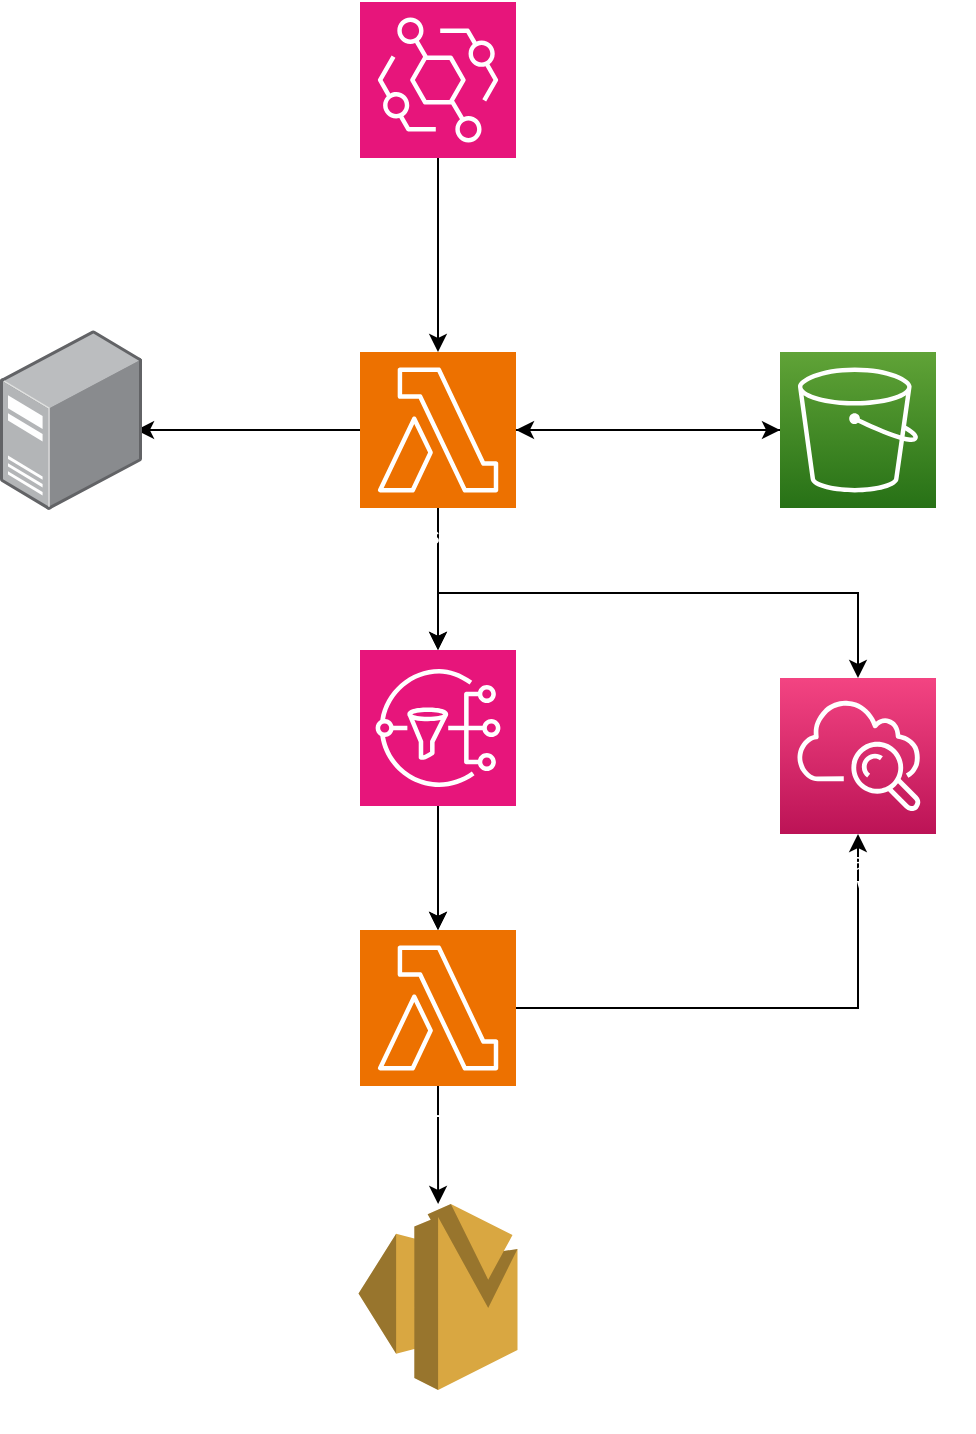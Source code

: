 <mxfile version="23.0.2" type="device">
  <diagram id="Ht1M8jgEwFfnCIfOTk4-" name="Page-1">
    <mxGraphModel dx="1434" dy="836" grid="1" gridSize="10" guides="1" tooltips="1" connect="1" arrows="1" fold="1" page="1" pageScale="1" pageWidth="1169" pageHeight="827" math="0" shadow="0">
      <root>
        <mxCell id="0" />
        <mxCell id="1" parent="0" />
        <mxCell id="UEzPUAAOIrF-is8g5C7q-116" value="rss-feed-bucket-result" style="outlineConnect=0;fontColor=#FFFFFF;gradientColor=#60A337;gradientDirection=north;fillColor=#277116;strokeColor=#ffffff;dashed=0;verticalLabelPosition=bottom;verticalAlign=top;align=center;fontSize=12;fontStyle=0;aspect=fixed;shape=mxgraph.aws4.resourceIcon;resIcon=mxgraph.aws4.s3;labelBackgroundColor=none;fontFamily=Helvetica;html=1;" parent="1" vertex="1">
          <mxGeometry x="530.0" y="223" width="78" height="78" as="geometry" />
        </mxCell>
        <mxCell id="m1kPSWAIxEd_lFpvvYN0-1" value="EventBridge" style="sketch=0;points=[[0,0,0],[0.25,0,0],[0.5,0,0],[0.75,0,0],[1,0,0],[0,1,0],[0.25,1,0],[0.5,1,0],[0.75,1,0],[1,1,0],[0,0.25,0],[0,0.5,0],[0,0.75,0],[1,0.25,0],[1,0.5,0],[1,0.75,0]];outlineConnect=0;fontColor=#FFFFFF;fillColor=#E7157B;strokeColor=#ffffff;dashed=0;verticalLabelPosition=bottom;verticalAlign=top;align=center;fontSize=12;fontStyle=0;aspect=fixed;shape=mxgraph.aws4.resourceIcon;resIcon=mxgraph.aws4.eventbridge;fontFamily=Helvetica;html=1;" parent="1" vertex="1">
          <mxGeometry x="320" y="48" width="78" height="78" as="geometry" />
        </mxCell>
        <mxCell id="m1kPSWAIxEd_lFpvvYN0-5" value="" style="edgeStyle=orthogonalEdgeStyle;rounded=0;orthogonalLoop=1;jettySize=auto;fontFamily=Helvetica;fontColor=#FFFFFF;html=1;" parent="1" source="m1kPSWAIxEd_lFpvvYN0-2" target="m1kPSWAIxEd_lFpvvYN0-4" edge="1">
          <mxGeometry relative="1" as="geometry" />
        </mxCell>
        <mxCell id="m1kPSWAIxEd_lFpvvYN0-8" value="" style="edgeStyle=orthogonalEdgeStyle;rounded=0;orthogonalLoop=1;jettySize=auto;fontFamily=Helvetica;fontColor=#FFFFFF;html=1;" parent="1" source="m1kPSWAIxEd_lFpvvYN0-2" target="UEzPUAAOIrF-is8g5C7q-116" edge="1">
          <mxGeometry relative="1" as="geometry" />
        </mxCell>
        <mxCell id="m1kPSWAIxEd_lFpvvYN0-10" value="" style="edgeStyle=orthogonalEdgeStyle;rounded=0;orthogonalLoop=1;jettySize=auto;entryX=0.958;entryY=0.556;entryDx=0;entryDy=0;entryPerimeter=0;fontFamily=Helvetica;fontColor=#FFFFFF;html=1;" parent="1" source="m1kPSWAIxEd_lFpvvYN0-2" target="m1kPSWAIxEd_lFpvvYN0-13" edge="1">
          <mxGeometry relative="1" as="geometry">
            <mxPoint x="240" y="262.6" as="targetPoint" />
          </mxGeometry>
        </mxCell>
        <mxCell id="m1kPSWAIxEd_lFpvvYN0-16" value="" style="edgeStyle=orthogonalEdgeStyle;rounded=0;orthogonalLoop=1;jettySize=auto;exitX=0.5;exitY=1;exitDx=0;exitDy=0;exitPerimeter=0;fontFamily=Helvetica;fontColor=#FFFFFF;html=1;" parent="1" source="m1kPSWAIxEd_lFpvvYN0-2" target="m1kPSWAIxEd_lFpvvYN0-15" edge="1">
          <mxGeometry relative="1" as="geometry" />
        </mxCell>
        <mxCell id="pze8DI6Sxg6kq2NsFFnC-1" value="" style="edgeStyle=orthogonalEdgeStyle;rounded=0;orthogonalLoop=1;jettySize=auto;fontFamily=Helvetica;fontColor=#FFFFFF;html=1;" edge="1" parent="1" source="m1kPSWAIxEd_lFpvvYN0-2" target="m1kPSWAIxEd_lFpvvYN0-4">
          <mxGeometry relative="1" as="geometry" />
        </mxCell>
        <mxCell id="m1kPSWAIxEd_lFpvvYN0-2" value="rss-check-rss-feed-lambda&lt;br&gt;" style="sketch=0;points=[[0,0,0],[0.25,0,0],[0.5,0,0],[0.75,0,0],[1,0,0],[0,1,0],[0.25,1,0],[0.5,1,0],[0.75,1,0],[1,1,0],[0,0.25,0],[0,0.5,0],[0,0.75,0],[1,0.25,0],[1,0.5,0],[1,0.75,0]];outlineConnect=0;fontColor=#FFFFFF;fillColor=#ED7100;strokeColor=#ffffff;dashed=0;verticalLabelPosition=bottom;verticalAlign=top;align=center;fontSize=12;fontStyle=0;aspect=fixed;shape=mxgraph.aws4.resourceIcon;resIcon=mxgraph.aws4.lambda;fontFamily=Helvetica;html=1;" parent="1" vertex="1">
          <mxGeometry x="320" y="223" width="78" height="78" as="geometry" />
        </mxCell>
        <mxCell id="m1kPSWAIxEd_lFpvvYN0-3" value="" style="edgeStyle=orthogonalEdgeStyle;rounded=0;orthogonalLoop=1;jettySize=auto;entryX=0.5;entryY=0;entryDx=0;entryDy=0;entryPerimeter=0;fontFamily=Helvetica;fontColor=#FFFFFF;html=1;" parent="1" source="m1kPSWAIxEd_lFpvvYN0-1" target="m1kPSWAIxEd_lFpvvYN0-2" edge="1">
          <mxGeometry relative="1" as="geometry" />
        </mxCell>
        <mxCell id="pze8DI6Sxg6kq2NsFFnC-2" value="" style="edgeStyle=orthogonalEdgeStyle;rounded=0;orthogonalLoop=1;jettySize=auto;fontFamily=Helvetica;fontColor=#FFFFFF;html=1;" edge="1" parent="1" source="m1kPSWAIxEd_lFpvvYN0-4" target="m1kPSWAIxEd_lFpvvYN0-6">
          <mxGeometry relative="1" as="geometry" />
        </mxCell>
        <mxCell id="m1kPSWAIxEd_lFpvvYN0-4" value="rss-feed-topic" style="sketch=0;points=[[0,0,0],[0.25,0,0],[0.5,0,0],[0.75,0,0],[1,0,0],[0,1,0],[0.25,1,0],[0.5,1,0],[0.75,1,0],[1,1,0],[0,0.25,0],[0,0.5,0],[0,0.75,0],[1,0.25,0],[1,0.5,0],[1,0.75,0]];outlineConnect=0;fontColor=#FFFFFF;fillColor=#E7157B;strokeColor=#ffffff;dashed=0;verticalLabelPosition=bottom;verticalAlign=top;align=center;fontSize=12;fontStyle=0;aspect=fixed;shape=mxgraph.aws4.resourceIcon;resIcon=mxgraph.aws4.sns;fontFamily=Helvetica;html=1;" parent="1" vertex="1">
          <mxGeometry x="320" y="372" width="78" height="78" as="geometry" />
        </mxCell>
        <mxCell id="m1kPSWAIxEd_lFpvvYN0-17" value="" style="edgeStyle=orthogonalEdgeStyle;rounded=0;orthogonalLoop=1;jettySize=auto;fontFamily=Helvetica;fontColor=#FFFFFF;html=1;" parent="1" source="m1kPSWAIxEd_lFpvvYN0-6" target="m1kPSWAIxEd_lFpvvYN0-15" edge="1">
          <mxGeometry relative="1" as="geometry">
            <mxPoint x="569" y="464" as="targetPoint" />
          </mxGeometry>
        </mxCell>
        <mxCell id="m1kPSWAIxEd_lFpvvYN0-18" value="" style="edgeStyle=orthogonalEdgeStyle;rounded=0;orthogonalLoop=1;jettySize=auto;fontFamily=Helvetica;fontColor=#FFFFFF;html=1;" parent="1" source="m1kPSWAIxEd_lFpvvYN0-6" target="m1kPSWAIxEd_lFpvvYN0-14" edge="1">
          <mxGeometry relative="1" as="geometry" />
        </mxCell>
        <mxCell id="m1kPSWAIxEd_lFpvvYN0-6" value="rss-push-sns-topic-lambda" style="sketch=0;points=[[0,0,0],[0.25,0,0],[0.5,0,0],[0.75,0,0],[1,0,0],[0,1,0],[0.25,1,0],[0.5,1,0],[0.75,1,0],[1,1,0],[0,0.25,0],[0,0.5,0],[0,0.75,0],[1,0.25,0],[1,0.5,0],[1,0.75,0]];outlineConnect=0;fontColor=#FFFFFF;fillColor=#ED7100;strokeColor=#ffffff;dashed=0;verticalLabelPosition=bottom;verticalAlign=top;align=center;fontSize=12;fontStyle=0;aspect=fixed;shape=mxgraph.aws4.resourceIcon;resIcon=mxgraph.aws4.lambda;fontFamily=Helvetica;html=1;" parent="1" vertex="1">
          <mxGeometry x="320" y="512" width="78" height="78" as="geometry" />
        </mxCell>
        <mxCell id="m1kPSWAIxEd_lFpvvYN0-7" value="" style="edgeStyle=orthogonalEdgeStyle;rounded=0;orthogonalLoop=1;jettySize=auto;entryX=0.5;entryY=0;entryDx=0;entryDy=0;entryPerimeter=0;fontFamily=Helvetica;fontColor=#FFFFFF;html=1;" parent="1" source="m1kPSWAIxEd_lFpvvYN0-4" target="m1kPSWAIxEd_lFpvvYN0-6" edge="1">
          <mxGeometry relative="1" as="geometry" />
        </mxCell>
        <mxCell id="m1kPSWAIxEd_lFpvvYN0-13" value="外部HP" style="image;points=[];aspect=fixed;align=center;shadow=0;dashed=0;image=img/lib/allied_telesis/computer_and_terminals/Server_Desktop.svg;fontFamily=Helvetica;fontColor=#FFFFFF;html=1;" parent="1" vertex="1">
          <mxGeometry x="140" y="212" width="71" height="90" as="geometry" />
        </mxCell>
        <mxCell id="m1kPSWAIxEd_lFpvvYN0-14" value="SES" style="outlineConnect=0;dashed=0;verticalLabelPosition=bottom;verticalAlign=top;align=center;shape=mxgraph.aws3.ses;fillColor=#D9A741;gradientColor=none;fontFamily=Helvetica;fontColor=#FFFFFF;html=1;" parent="1" vertex="1">
          <mxGeometry x="319.25" y="649" width="79.5" height="93" as="geometry" />
        </mxCell>
        <mxCell id="m1kPSWAIxEd_lFpvvYN0-15" value="Amazon&lt;br&gt;CloudWatch" style="outlineConnect=0;fontColor=#FFFFFF;gradientColor=#F34482;gradientDirection=north;fillColor=#BC1356;strokeColor=#ffffff;dashed=0;verticalLabelPosition=bottom;verticalAlign=top;align=center;fontSize=12;fontStyle=0;aspect=fixed;shape=mxgraph.aws4.resourceIcon;resIcon=mxgraph.aws4.cloudwatch;labelBackgroundColor=none;fontFamily=Helvetica;html=1;" parent="1" vertex="1">
          <mxGeometry x="530.0" y="386" width="78" height="78" as="geometry" />
        </mxCell>
        <mxCell id="m1kPSWAIxEd_lFpvvYN0-19" value="" style="edgeStyle=orthogonalEdgeStyle;rounded=0;orthogonalLoop=1;jettySize=auto;entryX=1;entryY=0.5;entryDx=0;entryDy=0;entryPerimeter=0;fontFamily=Helvetica;fontColor=#FFFFFF;html=1;" parent="1" source="UEzPUAAOIrF-is8g5C7q-116" target="m1kPSWAIxEd_lFpvvYN0-2" edge="1">
          <mxGeometry relative="1" as="geometry" />
        </mxCell>
      </root>
    </mxGraphModel>
  </diagram>
</mxfile>
